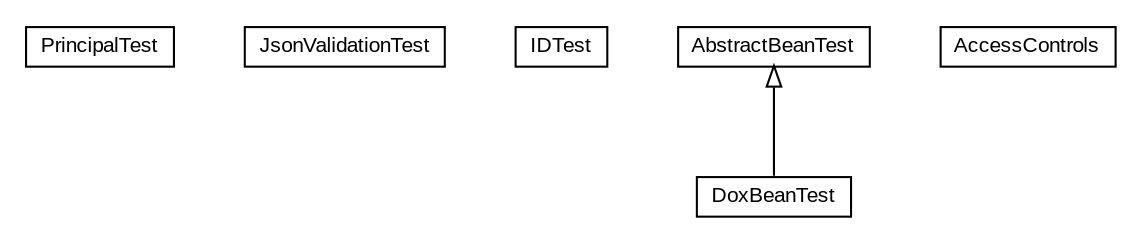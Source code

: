#!/usr/local/bin/dot
#
# Class diagram 
# Generated by UMLGraph version R5_6-24-gf6e263 (http://www.umlgraph.org/)
#

digraph G {
	edge [fontname="arial",fontsize=10,labelfontname="arial",labelfontsize=10];
	node [fontname="arial",fontsize=10,shape=plaintext];
	nodesep=0.25;
	ranksep=0.5;
	// net.trajano.doxdb.sample.test.PrincipalTest
	c0 [label=<<table title="net.trajano.doxdb.sample.test.PrincipalTest" border="0" cellborder="1" cellspacing="0" cellpadding="2" port="p" href="./PrincipalTest.html">
		<tr><td><table border="0" cellspacing="0" cellpadding="1">
<tr><td align="center" balign="center"> PrincipalTest </td></tr>
		</table></td></tr>
		</table>>, URL="./PrincipalTest.html", fontname="arial", fontcolor="black", fontsize=10.0];
	// net.trajano.doxdb.sample.test.JsonValidationTest
	c1 [label=<<table title="net.trajano.doxdb.sample.test.JsonValidationTest" border="0" cellborder="1" cellspacing="0" cellpadding="2" port="p" href="./JsonValidationTest.html">
		<tr><td><table border="0" cellspacing="0" cellpadding="1">
<tr><td align="center" balign="center"> JsonValidationTest </td></tr>
		</table></td></tr>
		</table>>, URL="./JsonValidationTest.html", fontname="arial", fontcolor="black", fontsize=10.0];
	// net.trajano.doxdb.sample.test.IDTest
	c2 [label=<<table title="net.trajano.doxdb.sample.test.IDTest" border="0" cellborder="1" cellspacing="0" cellpadding="2" port="p" href="./IDTest.html">
		<tr><td><table border="0" cellspacing="0" cellpadding="1">
<tr><td align="center" balign="center"> IDTest </td></tr>
		</table></td></tr>
		</table>>, URL="./IDTest.html", fontname="arial", fontcolor="black", fontsize=10.0];
	// net.trajano.doxdb.sample.test.DoxBeanTest
	c3 [label=<<table title="net.trajano.doxdb.sample.test.DoxBeanTest" border="0" cellborder="1" cellspacing="0" cellpadding="2" port="p" href="./DoxBeanTest.html">
		<tr><td><table border="0" cellspacing="0" cellpadding="1">
<tr><td align="center" balign="center"> DoxBeanTest </td></tr>
		</table></td></tr>
		</table>>, URL="./DoxBeanTest.html", fontname="arial", fontcolor="black", fontsize=10.0];
	// net.trajano.doxdb.sample.test.AccessControls
	c4 [label=<<table title="net.trajano.doxdb.sample.test.AccessControls" border="0" cellborder="1" cellspacing="0" cellpadding="2" port="p" href="./AccessControls.html">
		<tr><td><table border="0" cellspacing="0" cellpadding="1">
<tr><td align="center" balign="center"> AccessControls </td></tr>
		</table></td></tr>
		</table>>, URL="./AccessControls.html", fontname="arial", fontcolor="black", fontsize=10.0];
	// net.trajano.doxdb.sample.test.AbstractBeanTest
	c5 [label=<<table title="net.trajano.doxdb.sample.test.AbstractBeanTest" border="0" cellborder="1" cellspacing="0" cellpadding="2" port="p" href="./AbstractBeanTest.html">
		<tr><td><table border="0" cellspacing="0" cellpadding="1">
<tr><td align="center" balign="center"> AbstractBeanTest </td></tr>
		</table></td></tr>
		</table>>, URL="./AbstractBeanTest.html", fontname="arial", fontcolor="black", fontsize=10.0];
	//net.trajano.doxdb.sample.test.DoxBeanTest extends net.trajano.doxdb.sample.test.AbstractBeanTest
	c5:p -> c3:p [dir=back,arrowtail=empty];
}

